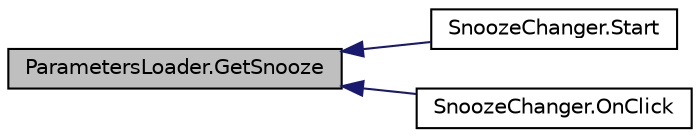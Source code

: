 digraph "ParametersLoader.GetSnooze"
{
  edge [fontname="Helvetica",fontsize="10",labelfontname="Helvetica",labelfontsize="10"];
  node [fontname="Helvetica",fontsize="10",shape=record];
  rankdir="LR";
  Node7 [label="ParametersLoader.GetSnooze",height=0.2,width=0.4,color="black", fillcolor="grey75", style="filled", fontcolor="black"];
  Node7 -> Node8 [dir="back",color="midnightblue",fontsize="10",style="solid",fontname="Helvetica"];
  Node8 [label="SnoozeChanger.Start",height=0.2,width=0.4,color="black", fillcolor="white", style="filled",URL="$class_snooze_changer.html#a24716e3c9890779c20464008605fd603"];
  Node7 -> Node9 [dir="back",color="midnightblue",fontsize="10",style="solid",fontname="Helvetica"];
  Node9 [label="SnoozeChanger.OnClick",height=0.2,width=0.4,color="black", fillcolor="white", style="filled",URL="$class_snooze_changer.html#a9ffaa0bbed0e72bfd0d76be47075e82e"];
}

